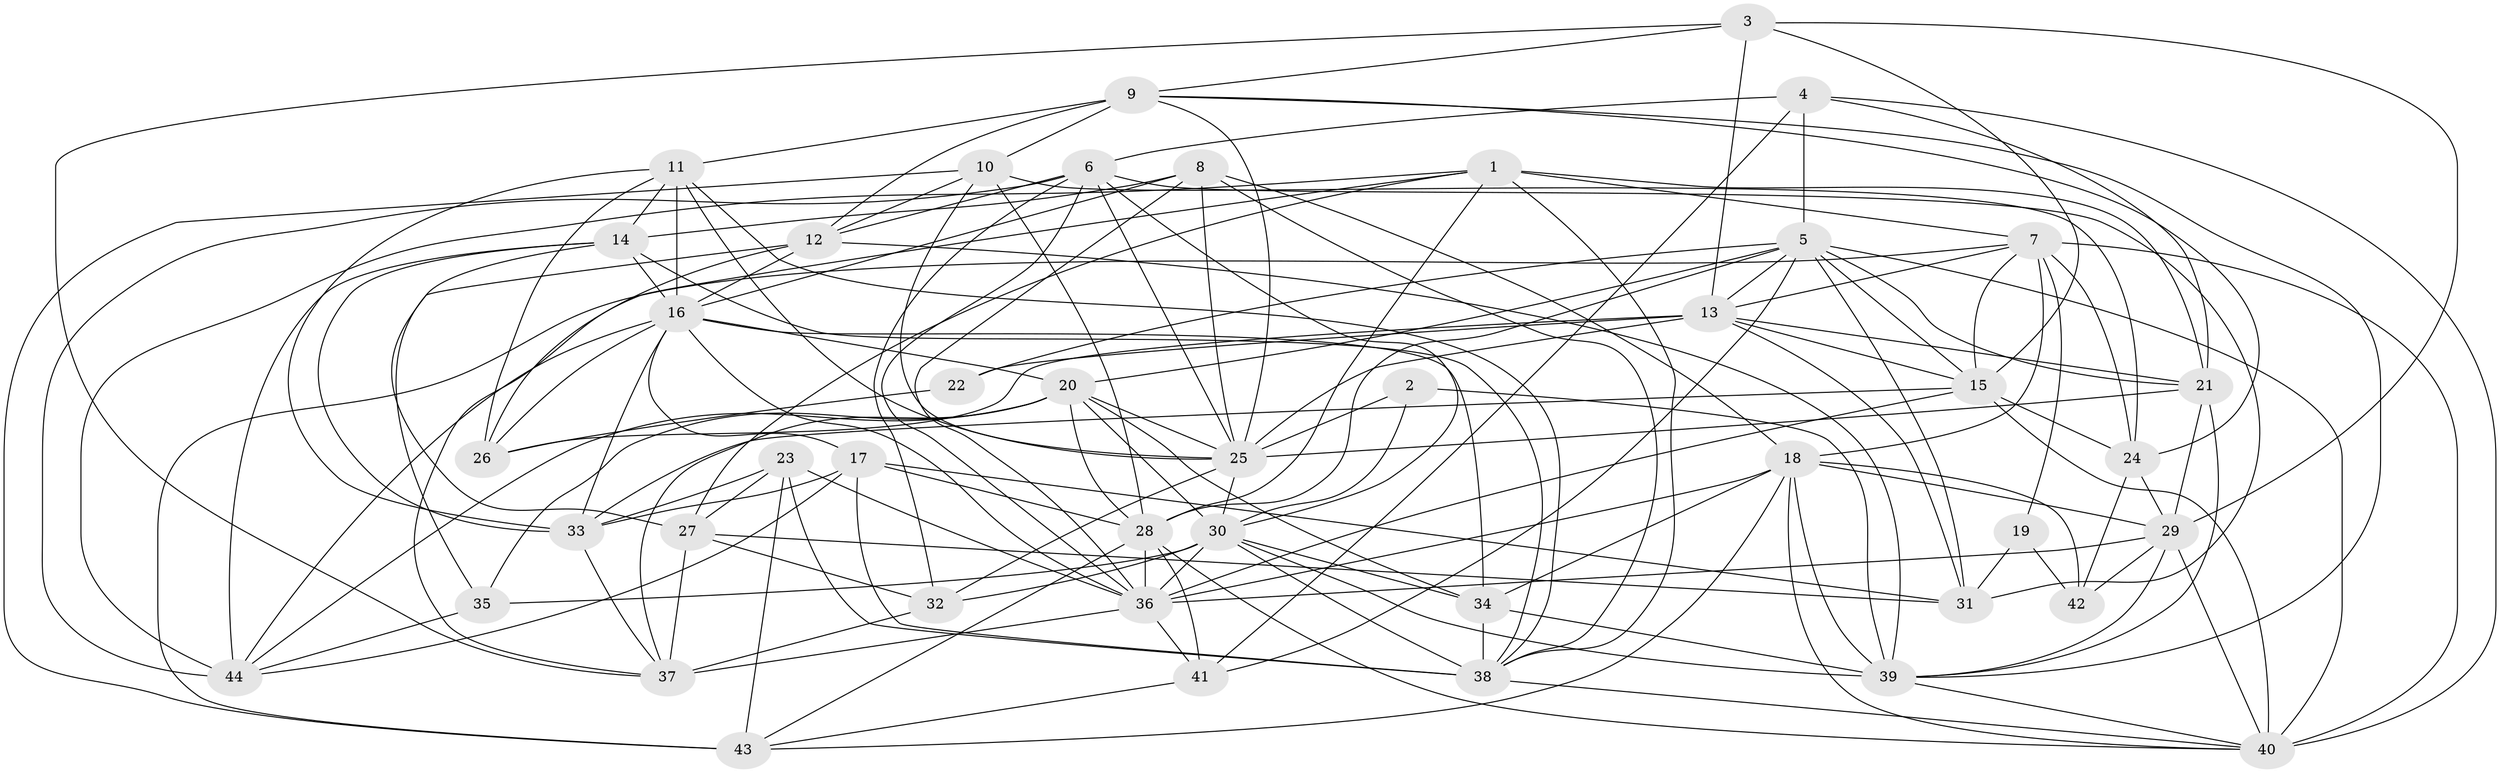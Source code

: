 // original degree distribution, {7: 0.020833333333333332, 3: 0.2986111111111111, 4: 0.2847222222222222, 2: 0.125, 8: 0.034722222222222224, 5: 0.125, 6: 0.1111111111111111}
// Generated by graph-tools (version 1.1) at 2025/37/03/04/25 23:37:09]
// undirected, 44 vertices, 153 edges
graph export_dot {
  node [color=gray90,style=filled];
  1;
  2;
  3;
  4;
  5;
  6;
  7;
  8;
  9;
  10;
  11;
  12;
  13;
  14;
  15;
  16;
  17;
  18;
  19;
  20;
  21;
  22;
  23;
  24;
  25;
  26;
  27;
  28;
  29;
  30;
  31;
  32;
  33;
  34;
  35;
  36;
  37;
  38;
  39;
  40;
  41;
  42;
  43;
  44;
  1 -- 7 [weight=1.0];
  1 -- 21 [weight=2.0];
  1 -- 27 [weight=1.0];
  1 -- 28 [weight=1.0];
  1 -- 37 [weight=1.0];
  1 -- 38 [weight=1.0];
  1 -- 44 [weight=1.0];
  2 -- 25 [weight=1.0];
  2 -- 30 [weight=1.0];
  2 -- 39 [weight=1.0];
  3 -- 9 [weight=1.0];
  3 -- 13 [weight=2.0];
  3 -- 15 [weight=2.0];
  3 -- 29 [weight=1.0];
  3 -- 37 [weight=1.0];
  4 -- 5 [weight=1.0];
  4 -- 6 [weight=1.0];
  4 -- 21 [weight=1.0];
  4 -- 40 [weight=1.0];
  4 -- 41 [weight=1.0];
  5 -- 13 [weight=1.0];
  5 -- 15 [weight=1.0];
  5 -- 20 [weight=1.0];
  5 -- 21 [weight=1.0];
  5 -- 22 [weight=1.0];
  5 -- 28 [weight=1.0];
  5 -- 31 [weight=1.0];
  5 -- 40 [weight=1.0];
  5 -- 41 [weight=1.0];
  6 -- 12 [weight=1.0];
  6 -- 25 [weight=1.0];
  6 -- 30 [weight=1.0];
  6 -- 31 [weight=1.0];
  6 -- 32 [weight=1.0];
  6 -- 36 [weight=1.0];
  6 -- 44 [weight=1.0];
  7 -- 13 [weight=1.0];
  7 -- 15 [weight=1.0];
  7 -- 18 [weight=1.0];
  7 -- 19 [weight=1.0];
  7 -- 24 [weight=2.0];
  7 -- 40 [weight=1.0];
  7 -- 43 [weight=1.0];
  8 -- 14 [weight=1.0];
  8 -- 16 [weight=2.0];
  8 -- 18 [weight=1.0];
  8 -- 25 [weight=2.0];
  8 -- 36 [weight=1.0];
  8 -- 38 [weight=2.0];
  9 -- 10 [weight=2.0];
  9 -- 11 [weight=1.0];
  9 -- 12 [weight=1.0];
  9 -- 24 [weight=1.0];
  9 -- 25 [weight=1.0];
  9 -- 39 [weight=1.0];
  10 -- 12 [weight=1.0];
  10 -- 24 [weight=1.0];
  10 -- 25 [weight=1.0];
  10 -- 28 [weight=1.0];
  10 -- 43 [weight=1.0];
  11 -- 14 [weight=1.0];
  11 -- 16 [weight=3.0];
  11 -- 25 [weight=1.0];
  11 -- 26 [weight=1.0];
  11 -- 33 [weight=2.0];
  11 -- 38 [weight=1.0];
  12 -- 16 [weight=2.0];
  12 -- 26 [weight=1.0];
  12 -- 35 [weight=2.0];
  12 -- 39 [weight=1.0];
  13 -- 15 [weight=1.0];
  13 -- 21 [weight=1.0];
  13 -- 22 [weight=1.0];
  13 -- 25 [weight=1.0];
  13 -- 26 [weight=1.0];
  13 -- 31 [weight=1.0];
  14 -- 16 [weight=1.0];
  14 -- 27 [weight=1.0];
  14 -- 33 [weight=1.0];
  14 -- 38 [weight=1.0];
  14 -- 44 [weight=1.0];
  15 -- 24 [weight=1.0];
  15 -- 33 [weight=2.0];
  15 -- 36 [weight=2.0];
  15 -- 40 [weight=2.0];
  16 -- 17 [weight=1.0];
  16 -- 20 [weight=1.0];
  16 -- 26 [weight=1.0];
  16 -- 33 [weight=1.0];
  16 -- 34 [weight=1.0];
  16 -- 36 [weight=1.0];
  16 -- 44 [weight=1.0];
  17 -- 28 [weight=1.0];
  17 -- 31 [weight=1.0];
  17 -- 33 [weight=1.0];
  17 -- 38 [weight=2.0];
  17 -- 44 [weight=1.0];
  18 -- 29 [weight=1.0];
  18 -- 34 [weight=1.0];
  18 -- 36 [weight=1.0];
  18 -- 39 [weight=2.0];
  18 -- 40 [weight=1.0];
  18 -- 42 [weight=1.0];
  18 -- 43 [weight=1.0];
  19 -- 31 [weight=2.0];
  19 -- 42 [weight=1.0];
  20 -- 25 [weight=1.0];
  20 -- 28 [weight=1.0];
  20 -- 30 [weight=1.0];
  20 -- 34 [weight=1.0];
  20 -- 35 [weight=1.0];
  20 -- 37 [weight=1.0];
  20 -- 44 [weight=1.0];
  21 -- 25 [weight=1.0];
  21 -- 29 [weight=2.0];
  21 -- 39 [weight=2.0];
  22 -- 26 [weight=1.0];
  23 -- 27 [weight=1.0];
  23 -- 33 [weight=1.0];
  23 -- 36 [weight=2.0];
  23 -- 38 [weight=2.0];
  23 -- 43 [weight=2.0];
  24 -- 29 [weight=1.0];
  24 -- 42 [weight=1.0];
  25 -- 30 [weight=1.0];
  25 -- 32 [weight=1.0];
  27 -- 31 [weight=1.0];
  27 -- 32 [weight=1.0];
  27 -- 37 [weight=1.0];
  28 -- 36 [weight=2.0];
  28 -- 40 [weight=1.0];
  28 -- 41 [weight=1.0];
  28 -- 43 [weight=1.0];
  29 -- 36 [weight=1.0];
  29 -- 39 [weight=1.0];
  29 -- 40 [weight=1.0];
  29 -- 42 [weight=1.0];
  30 -- 32 [weight=2.0];
  30 -- 34 [weight=1.0];
  30 -- 35 [weight=1.0];
  30 -- 36 [weight=1.0];
  30 -- 38 [weight=1.0];
  30 -- 39 [weight=1.0];
  32 -- 37 [weight=2.0];
  33 -- 37 [weight=1.0];
  34 -- 38 [weight=2.0];
  34 -- 39 [weight=1.0];
  35 -- 44 [weight=1.0];
  36 -- 37 [weight=1.0];
  36 -- 41 [weight=1.0];
  38 -- 40 [weight=1.0];
  39 -- 40 [weight=1.0];
  41 -- 43 [weight=1.0];
}
